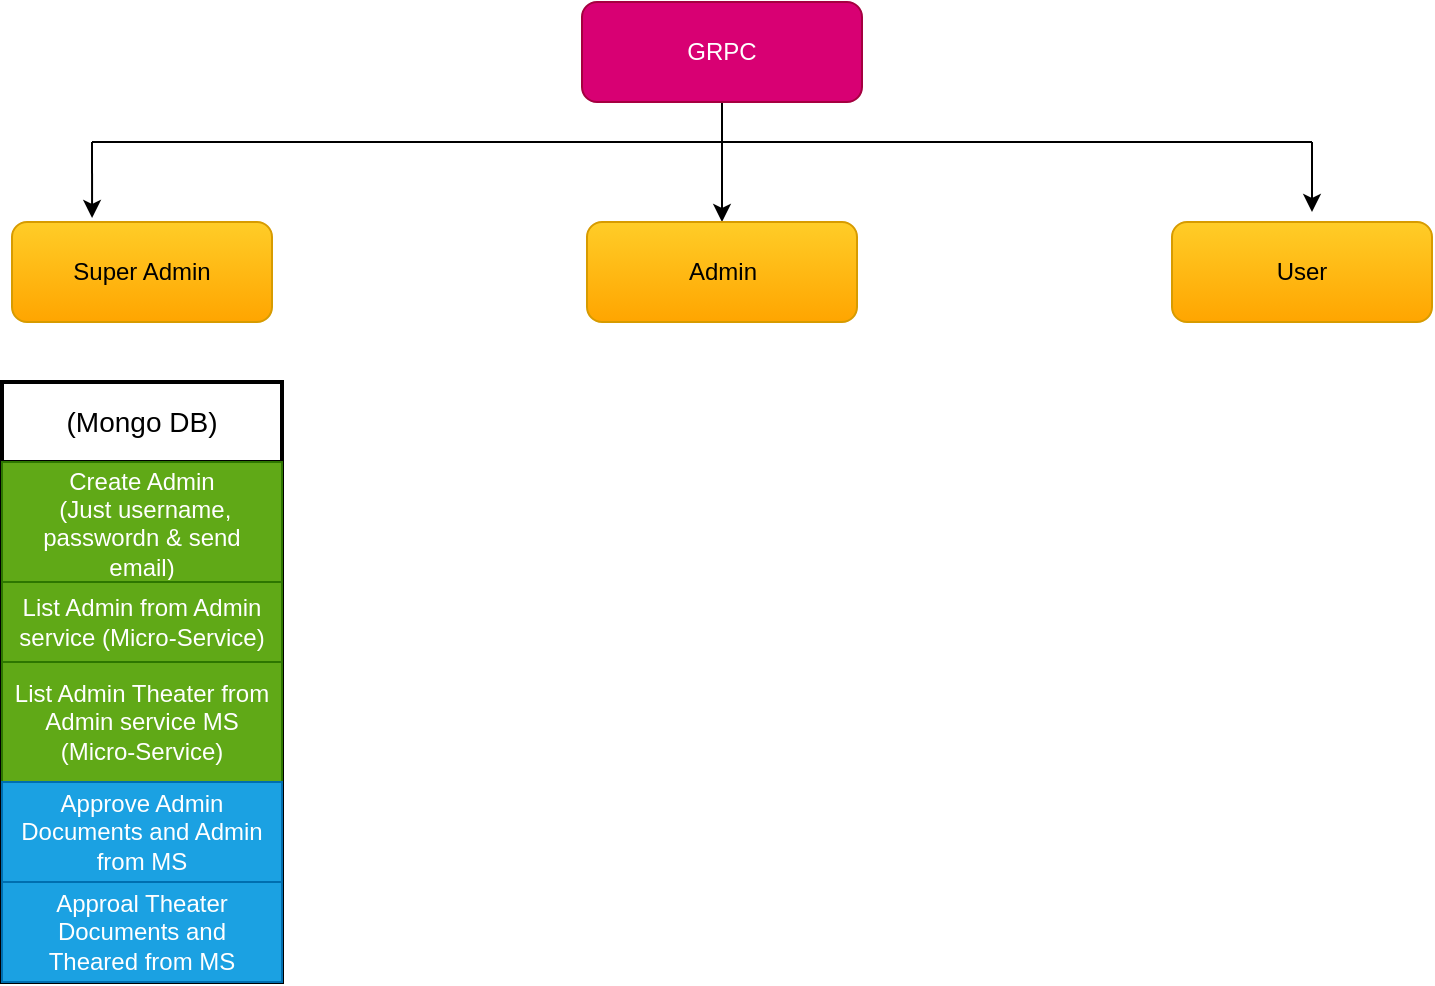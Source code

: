 <mxfile>
    <diagram id="DJk2dU2tdBa1zre-TQbv" name="Page-1">
        <mxGraphModel dx="832" dy="391" grid="1" gridSize="10" guides="1" tooltips="1" connect="1" arrows="1" fold="1" page="1" pageScale="1" pageWidth="850" pageHeight="1100" math="0" shadow="0">
            <root>
                <mxCell id="0"/>
                <mxCell id="1" parent="0"/>
                <mxCell id="11" style="edgeStyle=none;html=1;exitX=0.5;exitY=1;exitDx=0;exitDy=0;entryX=0.5;entryY=0;entryDx=0;entryDy=0;" edge="1" parent="1" source="5" target="7">
                    <mxGeometry relative="1" as="geometry"/>
                </mxCell>
                <mxCell id="5" value="GRPC" style="rounded=1;whiteSpace=wrap;html=1;fillColor=#d80073;fontColor=#ffffff;strokeColor=#A50040;" vertex="1" parent="1">
                    <mxGeometry x="355" y="10" width="140" height="50" as="geometry"/>
                </mxCell>
                <mxCell id="6" value="Super Admin" style="rounded=1;whiteSpace=wrap;html=1;fillColor=#ffcd28;gradientColor=#ffa500;strokeColor=#d79b00;" vertex="1" parent="1">
                    <mxGeometry x="70" y="120" width="130" height="50" as="geometry"/>
                </mxCell>
                <mxCell id="7" value="Admin" style="rounded=1;whiteSpace=wrap;html=1;fillColor=#ffcd28;gradientColor=#ffa500;strokeColor=#d79b00;" vertex="1" parent="1">
                    <mxGeometry x="357.5" y="120" width="135" height="50" as="geometry"/>
                </mxCell>
                <mxCell id="8" value="User" style="rounded=1;whiteSpace=wrap;html=1;fillColor=#ffcd28;gradientColor=#ffa500;strokeColor=#d79b00;" vertex="1" parent="1">
                    <mxGeometry x="650" y="120" width="130" height="50" as="geometry"/>
                </mxCell>
                <mxCell id="13" value="" style="endArrow=none;html=1;" edge="1" parent="1">
                    <mxGeometry width="50" height="50" relative="1" as="geometry">
                        <mxPoint x="110" y="80" as="sourcePoint"/>
                        <mxPoint x="720" y="80" as="targetPoint"/>
                    </mxGeometry>
                </mxCell>
                <mxCell id="15" value="" style="endArrow=classic;html=1;entryX=0.308;entryY=-0.04;entryDx=0;entryDy=0;entryPerimeter=0;" edge="1" parent="1" target="6">
                    <mxGeometry width="50" height="50" relative="1" as="geometry">
                        <mxPoint x="110" y="80" as="sourcePoint"/>
                        <mxPoint x="140" y="80" as="targetPoint"/>
                    </mxGeometry>
                </mxCell>
                <mxCell id="16" value="&lt;span style=&quot;color: rgba(0, 0, 0, 0); font-family: monospace; font-size: 0px; text-align: start;&quot;&gt;%3CmxGraphModel%3E%3Croot%3E%3CmxCell%20id%3D%220%22%2F%3E%3CmxCell%20id%3D%221%22%20parent%3D%220%22%2F%3E%3CmxCell%20id%3D%222%22%20value%3D%22%22%20style%3D%22endArrow%3Dclassic%3Bhtml%3D1%3BentryX%3D0.308%3BentryY%3D-0.04%3BentryDx%3D0%3BentryDy%3D0%3BentryPerimeter%3D0%3B%22%20edge%3D%221%22%20parent%3D%221%22%3E%3CmxGeometry%20width%3D%2250%22%20height%3D%2250%22%20relative%3D%221%22%20as%3D%22geometry%22%3E%3CmxPoint%20x%3D%22110%22%20y%3D%2280%22%20as%3D%22sourcePoint%22%2F%3E%3CmxPoint%20x%3D%22110.04%22%20y%3D%22118%22%20as%3D%22targetPoint%22%2F%3E%3C%2FmxGeometry%3E%3C%2FmxCell%3E%3C%2Froot%3E%3C%2FmxGraphModel%3E&lt;/span&gt;" style="text;html=1;align=center;verticalAlign=middle;resizable=0;points=[];autosize=1;strokeColor=none;fillColor=none;" vertex="1" parent="1">
                    <mxGeometry x="710" y="85" width="20" height="30" as="geometry"/>
                </mxCell>
                <mxCell id="17" value="" style="endArrow=classic;html=1;entryX=0.5;entryY=1;entryDx=0;entryDy=0;entryPerimeter=0;" edge="1" parent="1" target="16">
                    <mxGeometry width="50" height="50" relative="1" as="geometry">
                        <mxPoint x="720" y="80" as="sourcePoint"/>
                        <mxPoint x="771" y="100" as="targetPoint"/>
                    </mxGeometry>
                </mxCell>
                <mxCell id="18" value="(Mongo DB)" style="swimlane;fontStyle=0;childLayout=stackLayout;horizontal=1;startSize=40;horizontalStack=0;resizeParent=1;resizeParentMax=0;resizeLast=0;collapsible=1;marginBottom=0;whiteSpace=wrap;html=1;strokeWidth=2;align=center;fontSize=14;verticalAlign=middle;" vertex="1" parent="1">
                    <mxGeometry x="65" y="200" width="140" height="300" as="geometry"/>
                </mxCell>
                <mxCell id="19" value="Create Admin&lt;br&gt;&amp;nbsp;(Just username, passwordn &amp;amp; send email)" style="text;strokeColor=#2D7600;fillColor=#60a917;align=center;verticalAlign=middle;spacingLeft=4;spacingRight=4;overflow=hidden;points=[[0,0.5],[1,0.5]];portConstraint=eastwest;rotatable=0;whiteSpace=wrap;html=1;fontColor=#ffffff;" vertex="1" parent="18">
                    <mxGeometry y="40" width="140" height="60" as="geometry"/>
                </mxCell>
                <mxCell id="20" value="List Admin from Admin service (Micro-Service)" style="text;strokeColor=#2D7600;fillColor=#60a917;align=center;verticalAlign=middle;spacingLeft=4;spacingRight=4;overflow=hidden;points=[[0,0.5],[1,0.5]];portConstraint=eastwest;rotatable=0;whiteSpace=wrap;html=1;fontColor=#ffffff;" vertex="1" parent="18">
                    <mxGeometry y="100" width="140" height="40" as="geometry"/>
                </mxCell>
                <mxCell id="26" value="List Admin Theater from Admin service MS&lt;br&gt;(Micro-Service)" style="text;strokeColor=#2D7600;fillColor=#60a917;align=center;verticalAlign=middle;spacingLeft=4;spacingRight=4;overflow=hidden;points=[[0,0.5],[1,0.5]];portConstraint=eastwest;rotatable=0;whiteSpace=wrap;html=1;fontColor=#ffffff;" vertex="1" parent="18">
                    <mxGeometry y="140" width="140" height="60" as="geometry"/>
                </mxCell>
                <mxCell id="24" value="Approve Admin Documents and Admin from MS" style="text;strokeColor=#006EAF;fillColor=#1ba1e2;align=center;verticalAlign=middle;spacingLeft=4;spacingRight=4;overflow=hidden;points=[[0,0.5],[1,0.5]];portConstraint=eastwest;rotatable=0;whiteSpace=wrap;html=1;fontColor=#ffffff;" vertex="1" parent="18">
                    <mxGeometry y="200" width="140" height="50" as="geometry"/>
                </mxCell>
                <mxCell id="25" value="Approal Theater Documents and Theared from MS" style="text;strokeColor=#006EAF;fillColor=#1ba1e2;align=center;verticalAlign=middle;spacingLeft=4;spacingRight=4;overflow=hidden;points=[[0,0.5],[1,0.5]];portConstraint=eastwest;rotatable=0;whiteSpace=wrap;html=1;fontColor=#ffffff;" vertex="1" parent="18">
                    <mxGeometry y="250" width="140" height="50" as="geometry"/>
                </mxCell>
            </root>
        </mxGraphModel>
    </diagram>
</mxfile>